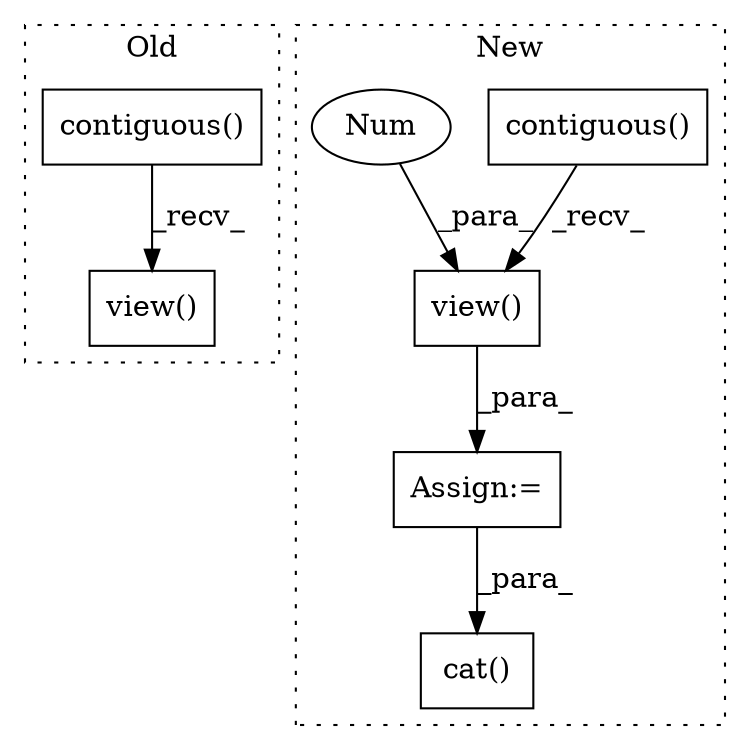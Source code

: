 digraph G {
subgraph cluster0 {
1 [label="contiguous()" a="75" s="1542" l="38" shape="box"];
5 [label="view()" a="75" s="1542,1607" l="44,1" shape="box"];
label = "Old";
style="dotted";
}
subgraph cluster1 {
2 [label="cat()" a="75" s="1960,2030" l="10,1" shape="box"];
3 [label="Assign:=" a="68" s="1791" l="3" shape="box"];
4 [label="contiguous()" a="75" s="1722" l="46" shape="box"];
6 [label="view()" a="75" s="1794,1818" l="16,1" shape="box"];
7 [label="Num" a="76" s="1810" l="2" shape="ellipse"];
label = "New";
style="dotted";
}
1 -> 5 [label="_recv_"];
3 -> 2 [label="_para_"];
4 -> 6 [label="_recv_"];
6 -> 3 [label="_para_"];
7 -> 6 [label="_para_"];
}